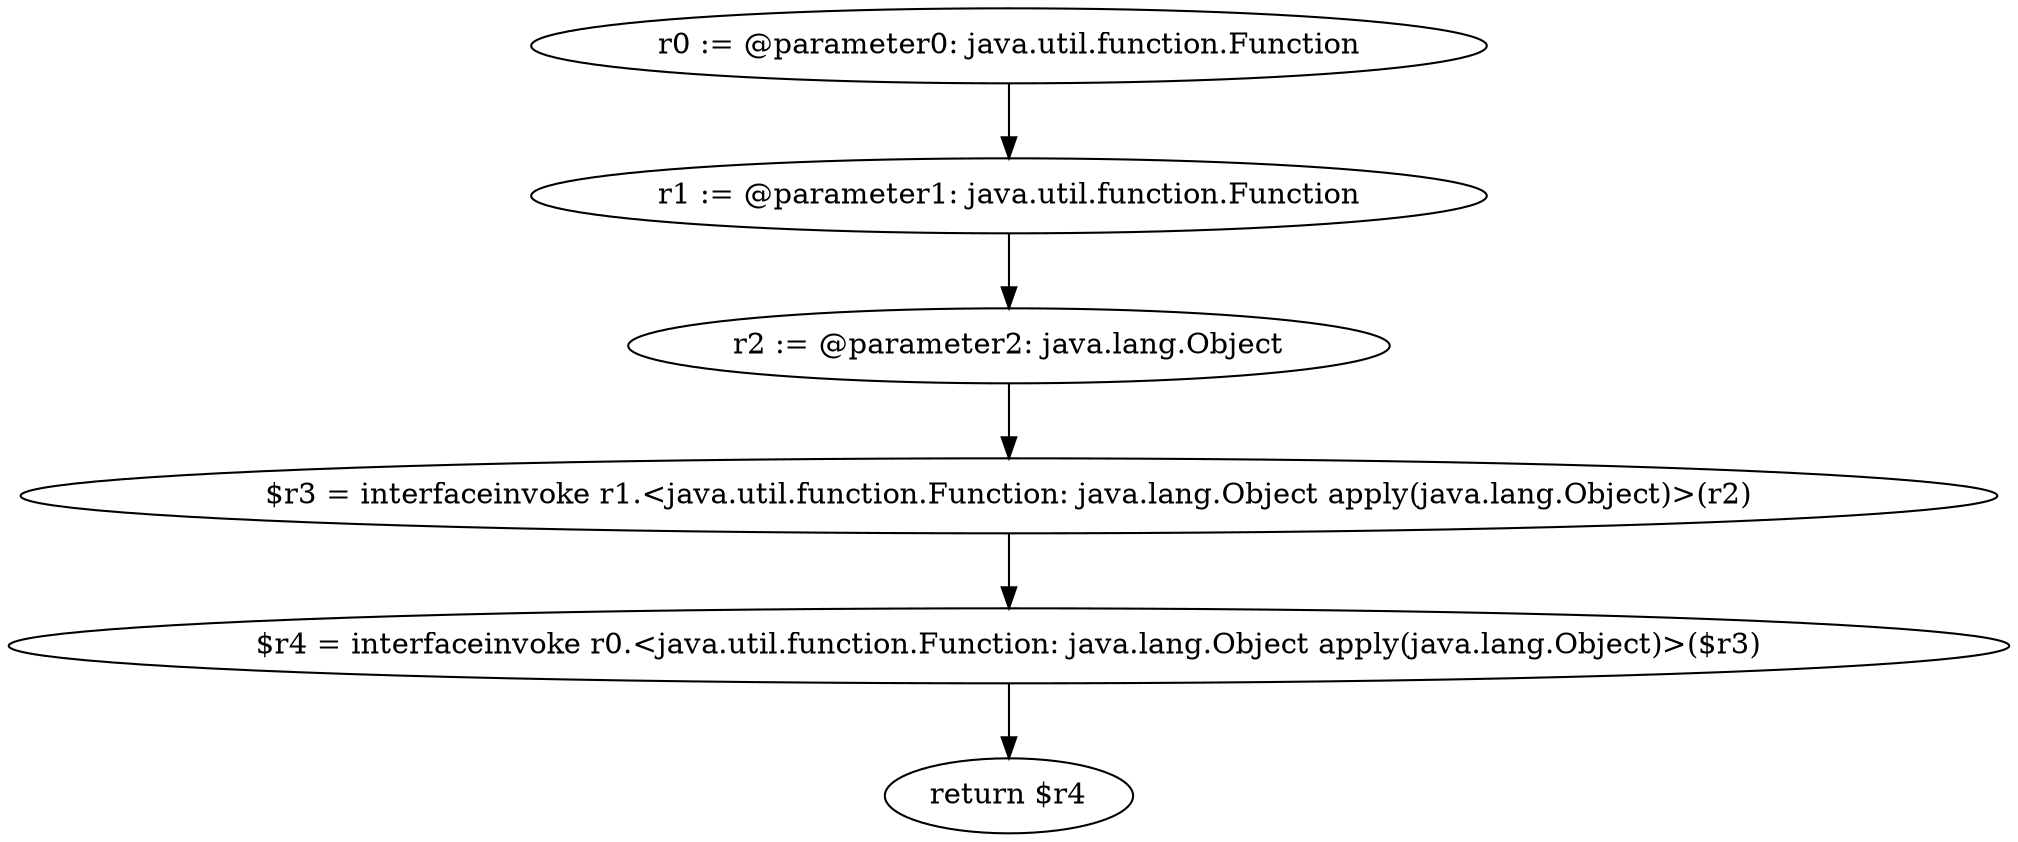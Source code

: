 digraph "unitGraph" {
    "r0 := @parameter0: java.util.function.Function"
    "r1 := @parameter1: java.util.function.Function"
    "r2 := @parameter2: java.lang.Object"
    "$r3 = interfaceinvoke r1.<java.util.function.Function: java.lang.Object apply(java.lang.Object)>(r2)"
    "$r4 = interfaceinvoke r0.<java.util.function.Function: java.lang.Object apply(java.lang.Object)>($r3)"
    "return $r4"
    "r0 := @parameter0: java.util.function.Function"->"r1 := @parameter1: java.util.function.Function";
    "r1 := @parameter1: java.util.function.Function"->"r2 := @parameter2: java.lang.Object";
    "r2 := @parameter2: java.lang.Object"->"$r3 = interfaceinvoke r1.<java.util.function.Function: java.lang.Object apply(java.lang.Object)>(r2)";
    "$r3 = interfaceinvoke r1.<java.util.function.Function: java.lang.Object apply(java.lang.Object)>(r2)"->"$r4 = interfaceinvoke r0.<java.util.function.Function: java.lang.Object apply(java.lang.Object)>($r3)";
    "$r4 = interfaceinvoke r0.<java.util.function.Function: java.lang.Object apply(java.lang.Object)>($r3)"->"return $r4";
}
